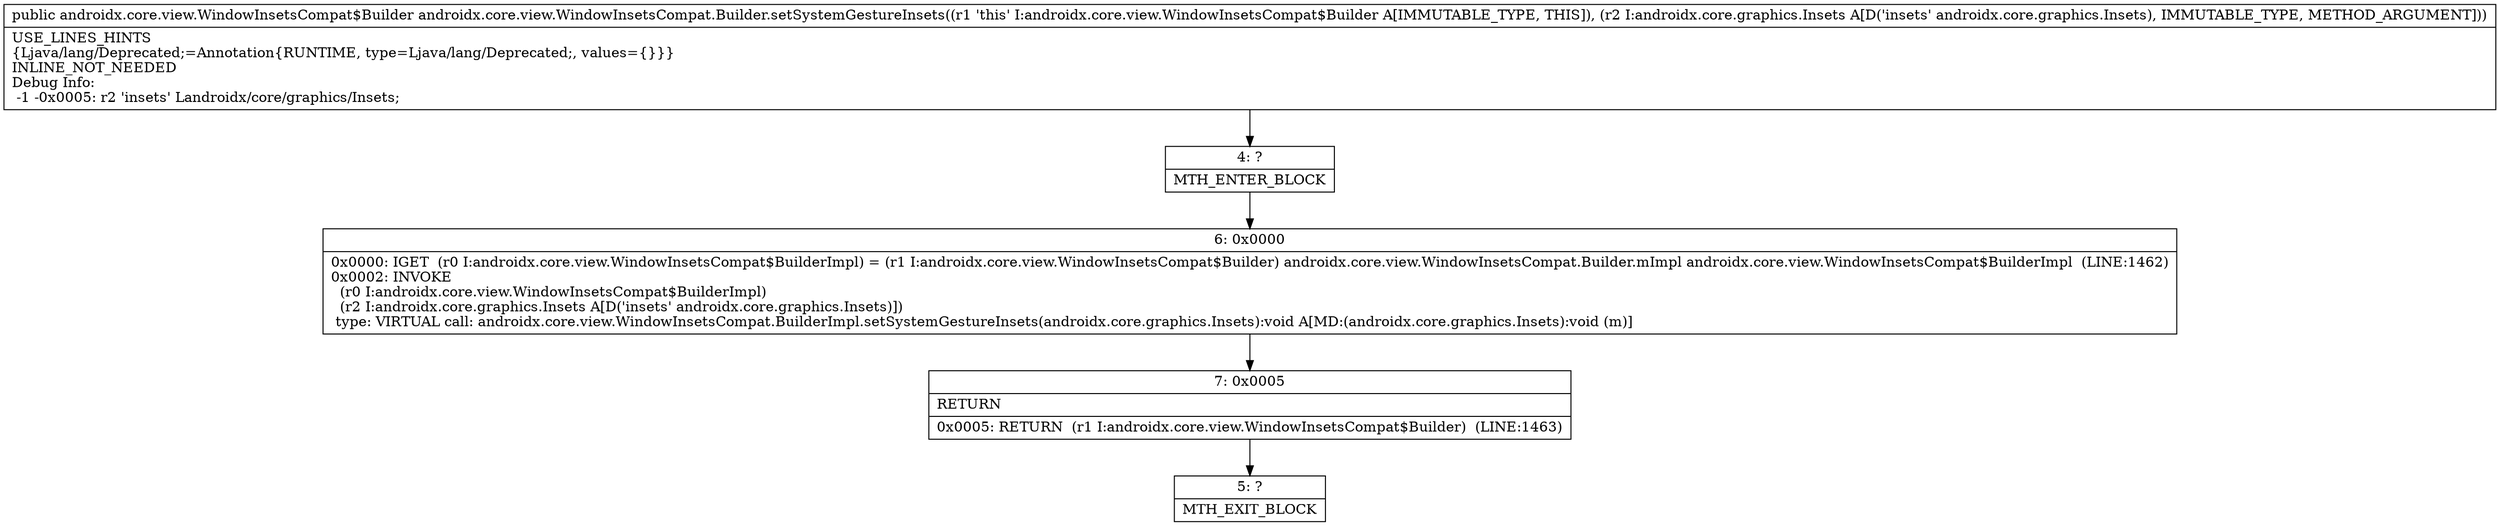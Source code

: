 digraph "CFG forandroidx.core.view.WindowInsetsCompat.Builder.setSystemGestureInsets(Landroidx\/core\/graphics\/Insets;)Landroidx\/core\/view\/WindowInsetsCompat$Builder;" {
Node_4 [shape=record,label="{4\:\ ?|MTH_ENTER_BLOCK\l}"];
Node_6 [shape=record,label="{6\:\ 0x0000|0x0000: IGET  (r0 I:androidx.core.view.WindowInsetsCompat$BuilderImpl) = (r1 I:androidx.core.view.WindowInsetsCompat$Builder) androidx.core.view.WindowInsetsCompat.Builder.mImpl androidx.core.view.WindowInsetsCompat$BuilderImpl  (LINE:1462)\l0x0002: INVOKE  \l  (r0 I:androidx.core.view.WindowInsetsCompat$BuilderImpl)\l  (r2 I:androidx.core.graphics.Insets A[D('insets' androidx.core.graphics.Insets)])\l type: VIRTUAL call: androidx.core.view.WindowInsetsCompat.BuilderImpl.setSystemGestureInsets(androidx.core.graphics.Insets):void A[MD:(androidx.core.graphics.Insets):void (m)]\l}"];
Node_7 [shape=record,label="{7\:\ 0x0005|RETURN\l|0x0005: RETURN  (r1 I:androidx.core.view.WindowInsetsCompat$Builder)  (LINE:1463)\l}"];
Node_5 [shape=record,label="{5\:\ ?|MTH_EXIT_BLOCK\l}"];
MethodNode[shape=record,label="{public androidx.core.view.WindowInsetsCompat$Builder androidx.core.view.WindowInsetsCompat.Builder.setSystemGestureInsets((r1 'this' I:androidx.core.view.WindowInsetsCompat$Builder A[IMMUTABLE_TYPE, THIS]), (r2 I:androidx.core.graphics.Insets A[D('insets' androidx.core.graphics.Insets), IMMUTABLE_TYPE, METHOD_ARGUMENT]))  | USE_LINES_HINTS\l\{Ljava\/lang\/Deprecated;=Annotation\{RUNTIME, type=Ljava\/lang\/Deprecated;, values=\{\}\}\}\lINLINE_NOT_NEEDED\lDebug Info:\l  \-1 \-0x0005: r2 'insets' Landroidx\/core\/graphics\/Insets;\l}"];
MethodNode -> Node_4;Node_4 -> Node_6;
Node_6 -> Node_7;
Node_7 -> Node_5;
}

